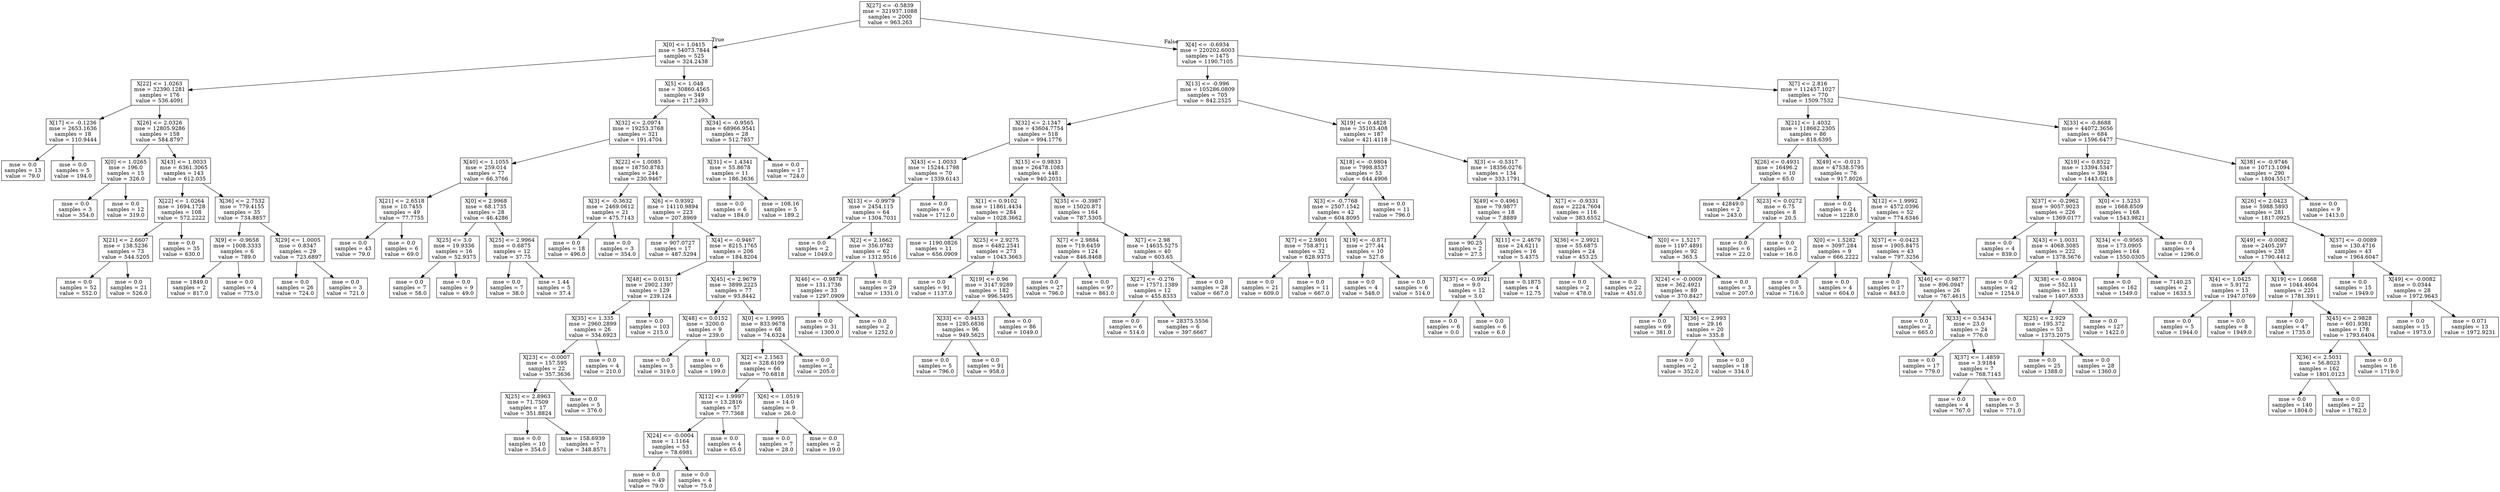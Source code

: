 digraph Tree {
node [shape=box] ;
0 [label="X[27] <= -0.5839\nmse = 321937.1088\nsamples = 2000\nvalue = 963.263"] ;
1 [label="X[0] <= 1.0415\nmse = 54073.7844\nsamples = 525\nvalue = 324.2438"] ;
0 -> 1 [labeldistance=2.5, labelangle=45, headlabel="True"] ;
2 [label="X[22] <= 1.0263\nmse = 32390.1281\nsamples = 176\nvalue = 536.4091"] ;
1 -> 2 ;
3 [label="X[17] <= -0.1236\nmse = 2653.1636\nsamples = 18\nvalue = 110.9444"] ;
2 -> 3 ;
4 [label="mse = 0.0\nsamples = 13\nvalue = 79.0"] ;
3 -> 4 ;
5 [label="mse = 0.0\nsamples = 5\nvalue = 194.0"] ;
3 -> 5 ;
6 [label="X[26] <= 2.0326\nmse = 12805.9286\nsamples = 158\nvalue = 584.8797"] ;
2 -> 6 ;
7 [label="X[0] <= 1.0265\nmse = 196.0\nsamples = 15\nvalue = 326.0"] ;
6 -> 7 ;
8 [label="mse = 0.0\nsamples = 3\nvalue = 354.0"] ;
7 -> 8 ;
9 [label="mse = 0.0\nsamples = 12\nvalue = 319.0"] ;
7 -> 9 ;
10 [label="X[43] <= 1.0033\nmse = 6361.3065\nsamples = 143\nvalue = 612.035"] ;
6 -> 10 ;
11 [label="X[22] <= 1.0264\nmse = 1694.1728\nsamples = 108\nvalue = 572.2222"] ;
10 -> 11 ;
12 [label="X[21] <= 2.6607\nmse = 138.5236\nsamples = 73\nvalue = 544.5205"] ;
11 -> 12 ;
13 [label="mse = 0.0\nsamples = 52\nvalue = 552.0"] ;
12 -> 13 ;
14 [label="mse = 0.0\nsamples = 21\nvalue = 526.0"] ;
12 -> 14 ;
15 [label="mse = 0.0\nsamples = 35\nvalue = 630.0"] ;
11 -> 15 ;
16 [label="X[36] <= 2.7532\nmse = 779.4155\nsamples = 35\nvalue = 734.8857"] ;
10 -> 16 ;
17 [label="X[9] <= -0.9658\nmse = 1008.3333\nsamples = 6\nvalue = 789.0"] ;
16 -> 17 ;
18 [label="mse = 1849.0\nsamples = 2\nvalue = 817.0"] ;
17 -> 18 ;
19 [label="mse = 0.0\nsamples = 4\nvalue = 775.0"] ;
17 -> 19 ;
20 [label="X[29] <= 1.0005\nmse = 0.8347\nsamples = 29\nvalue = 723.6897"] ;
16 -> 20 ;
21 [label="mse = 0.0\nsamples = 26\nvalue = 724.0"] ;
20 -> 21 ;
22 [label="mse = 0.0\nsamples = 3\nvalue = 721.0"] ;
20 -> 22 ;
23 [label="X[5] <= 1.048\nmse = 30860.4565\nsamples = 349\nvalue = 217.2493"] ;
1 -> 23 ;
24 [label="X[32] <= 2.0974\nmse = 19253.3768\nsamples = 321\nvalue = 191.4704"] ;
23 -> 24 ;
25 [label="X[40] <= 1.1055\nmse = 259.014\nsamples = 77\nvalue = 66.3766"] ;
24 -> 25 ;
26 [label="X[21] <= 2.6518\nmse = 10.7455\nsamples = 49\nvalue = 77.7755"] ;
25 -> 26 ;
27 [label="mse = 0.0\nsamples = 43\nvalue = 79.0"] ;
26 -> 27 ;
28 [label="mse = 0.0\nsamples = 6\nvalue = 69.0"] ;
26 -> 28 ;
29 [label="X[0] <= 2.9968\nmse = 68.1735\nsamples = 28\nvalue = 46.4286"] ;
25 -> 29 ;
30 [label="X[25] <= 3.0\nmse = 19.9336\nsamples = 16\nvalue = 52.9375"] ;
29 -> 30 ;
31 [label="mse = 0.0\nsamples = 7\nvalue = 58.0"] ;
30 -> 31 ;
32 [label="mse = 0.0\nsamples = 9\nvalue = 49.0"] ;
30 -> 32 ;
33 [label="X[25] <= 2.9964\nmse = 0.6875\nsamples = 12\nvalue = 37.75"] ;
29 -> 33 ;
34 [label="mse = 0.0\nsamples = 7\nvalue = 38.0"] ;
33 -> 34 ;
35 [label="mse = 1.44\nsamples = 5\nvalue = 37.4"] ;
33 -> 35 ;
36 [label="X[22] <= 1.0085\nmse = 18750.8783\nsamples = 244\nvalue = 230.9467"] ;
24 -> 36 ;
37 [label="X[3] <= -0.3632\nmse = 2469.0612\nsamples = 21\nvalue = 475.7143"] ;
36 -> 37 ;
38 [label="mse = 0.0\nsamples = 18\nvalue = 496.0"] ;
37 -> 38 ;
39 [label="mse = 0.0\nsamples = 3\nvalue = 354.0"] ;
37 -> 39 ;
40 [label="X[6] <= 0.9392\nmse = 14110.9894\nsamples = 223\nvalue = 207.8969"] ;
36 -> 40 ;
41 [label="mse = 907.0727\nsamples = 17\nvalue = 487.5294"] ;
40 -> 41 ;
42 [label="X[4] <= -0.9467\nmse = 8215.1765\nsamples = 206\nvalue = 184.8204"] ;
40 -> 42 ;
43 [label="X[48] <= 0.0151\nmse = 2902.1397\nsamples = 129\nvalue = 239.124"] ;
42 -> 43 ;
44 [label="X[35] <= 1.335\nmse = 2960.2899\nsamples = 26\nvalue = 334.6923"] ;
43 -> 44 ;
45 [label="X[23] <= -0.0007\nmse = 157.595\nsamples = 22\nvalue = 357.3636"] ;
44 -> 45 ;
46 [label="X[25] <= 2.8963\nmse = 71.7509\nsamples = 17\nvalue = 351.8824"] ;
45 -> 46 ;
47 [label="mse = 0.0\nsamples = 10\nvalue = 354.0"] ;
46 -> 47 ;
48 [label="mse = 158.6939\nsamples = 7\nvalue = 348.8571"] ;
46 -> 48 ;
49 [label="mse = 0.0\nsamples = 5\nvalue = 376.0"] ;
45 -> 49 ;
50 [label="mse = 0.0\nsamples = 4\nvalue = 210.0"] ;
44 -> 50 ;
51 [label="mse = 0.0\nsamples = 103\nvalue = 215.0"] ;
43 -> 51 ;
52 [label="X[45] <= 2.9679\nmse = 3899.2225\nsamples = 77\nvalue = 93.8442"] ;
42 -> 52 ;
53 [label="X[48] <= 0.0152\nmse = 3200.0\nsamples = 9\nvalue = 239.0"] ;
52 -> 53 ;
54 [label="mse = 0.0\nsamples = 3\nvalue = 319.0"] ;
53 -> 54 ;
55 [label="mse = 0.0\nsamples = 6\nvalue = 199.0"] ;
53 -> 55 ;
56 [label="X[0] <= 1.9995\nmse = 833.9678\nsamples = 68\nvalue = 74.6324"] ;
52 -> 56 ;
57 [label="X[2] <= 2.1563\nmse = 328.6109\nsamples = 66\nvalue = 70.6818"] ;
56 -> 57 ;
58 [label="X[12] <= 1.9997\nmse = 13.2816\nsamples = 57\nvalue = 77.7368"] ;
57 -> 58 ;
59 [label="X[24] <= -0.0004\nmse = 1.1164\nsamples = 53\nvalue = 78.6981"] ;
58 -> 59 ;
60 [label="mse = 0.0\nsamples = 49\nvalue = 79.0"] ;
59 -> 60 ;
61 [label="mse = 0.0\nsamples = 4\nvalue = 75.0"] ;
59 -> 61 ;
62 [label="mse = 0.0\nsamples = 4\nvalue = 65.0"] ;
58 -> 62 ;
63 [label="X[6] <= 1.0519\nmse = 14.0\nsamples = 9\nvalue = 26.0"] ;
57 -> 63 ;
64 [label="mse = 0.0\nsamples = 7\nvalue = 28.0"] ;
63 -> 64 ;
65 [label="mse = 0.0\nsamples = 2\nvalue = 19.0"] ;
63 -> 65 ;
66 [label="mse = 0.0\nsamples = 2\nvalue = 205.0"] ;
56 -> 66 ;
67 [label="X[34] <= -0.9565\nmse = 68966.9541\nsamples = 28\nvalue = 512.7857"] ;
23 -> 67 ;
68 [label="X[31] <= 1.4341\nmse = 55.8678\nsamples = 11\nvalue = 186.3636"] ;
67 -> 68 ;
69 [label="mse = 0.0\nsamples = 6\nvalue = 184.0"] ;
68 -> 69 ;
70 [label="mse = 108.16\nsamples = 5\nvalue = 189.2"] ;
68 -> 70 ;
71 [label="mse = 0.0\nsamples = 17\nvalue = 724.0"] ;
67 -> 71 ;
72 [label="X[4] <= -0.6934\nmse = 220202.6003\nsamples = 1475\nvalue = 1190.7105"] ;
0 -> 72 [labeldistance=2.5, labelangle=-45, headlabel="False"] ;
73 [label="X[13] <= -0.996\nmse = 105286.0809\nsamples = 705\nvalue = 842.2525"] ;
72 -> 73 ;
74 [label="X[32] <= 2.1347\nmse = 43604.7754\nsamples = 518\nvalue = 994.1776"] ;
73 -> 74 ;
75 [label="X[43] <= 1.0033\nmse = 15244.1798\nsamples = 70\nvalue = 1339.6143"] ;
74 -> 75 ;
76 [label="X[13] <= -0.9979\nmse = 2454.115\nsamples = 64\nvalue = 1304.7031"] ;
75 -> 76 ;
77 [label="mse = 0.0\nsamples = 2\nvalue = 1049.0"] ;
76 -> 77 ;
78 [label="X[2] <= 2.1662\nmse = 356.0783\nsamples = 62\nvalue = 1312.9516"] ;
76 -> 78 ;
79 [label="X[46] <= -0.9878\nmse = 131.1736\nsamples = 33\nvalue = 1297.0909"] ;
78 -> 79 ;
80 [label="mse = 0.0\nsamples = 31\nvalue = 1300.0"] ;
79 -> 80 ;
81 [label="mse = 0.0\nsamples = 2\nvalue = 1252.0"] ;
79 -> 81 ;
82 [label="mse = 0.0\nsamples = 29\nvalue = 1331.0"] ;
78 -> 82 ;
83 [label="mse = 0.0\nsamples = 6\nvalue = 1712.0"] ;
75 -> 83 ;
84 [label="X[15] <= 0.9833\nmse = 26478.1083\nsamples = 448\nvalue = 940.2031"] ;
74 -> 84 ;
85 [label="X[1] <= 0.9102\nmse = 11861.4434\nsamples = 284\nvalue = 1028.3662"] ;
84 -> 85 ;
86 [label="mse = 1190.0826\nsamples = 11\nvalue = 656.0909"] ;
85 -> 86 ;
87 [label="X[25] <= 2.9275\nmse = 6482.2541\nsamples = 273\nvalue = 1043.3663"] ;
85 -> 87 ;
88 [label="mse = 0.0\nsamples = 91\nvalue = 1137.0"] ;
87 -> 88 ;
89 [label="X[19] <= 0.96\nmse = 3147.9289\nsamples = 182\nvalue = 996.5495"] ;
87 -> 89 ;
90 [label="X[33] <= -0.9453\nmse = 1295.6836\nsamples = 96\nvalue = 949.5625"] ;
89 -> 90 ;
91 [label="mse = 0.0\nsamples = 5\nvalue = 796.0"] ;
90 -> 91 ;
92 [label="mse = 0.0\nsamples = 91\nvalue = 958.0"] ;
90 -> 92 ;
93 [label="mse = 0.0\nsamples = 86\nvalue = 1049.0"] ;
89 -> 93 ;
94 [label="X[35] <= -0.3987\nmse = 15020.871\nsamples = 164\nvalue = 787.5305"] ;
84 -> 94 ;
95 [label="X[7] <= 2.9884\nmse = 719.6459\nsamples = 124\nvalue = 846.8468"] ;
94 -> 95 ;
96 [label="mse = 0.0\nsamples = 27\nvalue = 796.0"] ;
95 -> 96 ;
97 [label="mse = 0.0\nsamples = 97\nvalue = 861.0"] ;
95 -> 97 ;
98 [label="X[7] <= 2.98\nmse = 14635.5275\nsamples = 40\nvalue = 603.65"] ;
94 -> 98 ;
99 [label="X[27] <= -0.276\nmse = 17571.1389\nsamples = 12\nvalue = 455.8333"] ;
98 -> 99 ;
100 [label="mse = 0.0\nsamples = 6\nvalue = 514.0"] ;
99 -> 100 ;
101 [label="mse = 28375.5556\nsamples = 6\nvalue = 397.6667"] ;
99 -> 101 ;
102 [label="mse = 0.0\nsamples = 28\nvalue = 667.0"] ;
98 -> 102 ;
103 [label="X[19] <= 0.4828\nmse = 35103.408\nsamples = 187\nvalue = 421.4118"] ;
73 -> 103 ;
104 [label="X[18] <= -0.9804\nmse = 7998.8537\nsamples = 53\nvalue = 644.4906"] ;
103 -> 104 ;
105 [label="X[3] <= -0.7768\nmse = 2507.1542\nsamples = 42\nvalue = 604.8095"] ;
104 -> 105 ;
106 [label="X[7] <= 2.9801\nmse = 758.8711\nsamples = 32\nvalue = 628.9375"] ;
105 -> 106 ;
107 [label="mse = 0.0\nsamples = 21\nvalue = 609.0"] ;
106 -> 107 ;
108 [label="mse = 0.0\nsamples = 11\nvalue = 667.0"] ;
106 -> 108 ;
109 [label="X[19] <= -0.871\nmse = 277.44\nsamples = 10\nvalue = 527.6"] ;
105 -> 109 ;
110 [label="mse = 0.0\nsamples = 4\nvalue = 548.0"] ;
109 -> 110 ;
111 [label="mse = 0.0\nsamples = 6\nvalue = 514.0"] ;
109 -> 111 ;
112 [label="mse = 0.0\nsamples = 11\nvalue = 796.0"] ;
104 -> 112 ;
113 [label="X[3] <= -0.5317\nmse = 18356.0276\nsamples = 134\nvalue = 333.1791"] ;
103 -> 113 ;
114 [label="X[49] <= 0.4961\nmse = 79.9877\nsamples = 18\nvalue = 7.8889"] ;
113 -> 114 ;
115 [label="mse = 90.25\nsamples = 2\nvalue = 27.5"] ;
114 -> 115 ;
116 [label="X[11] <= 2.4679\nmse = 24.6211\nsamples = 16\nvalue = 5.4375"] ;
114 -> 116 ;
117 [label="X[37] <= -0.9921\nmse = 9.0\nsamples = 12\nvalue = 3.0"] ;
116 -> 117 ;
118 [label="mse = 0.0\nsamples = 6\nvalue = 0.0"] ;
117 -> 118 ;
119 [label="mse = 0.0\nsamples = 6\nvalue = 6.0"] ;
117 -> 119 ;
120 [label="mse = 0.1875\nsamples = 4\nvalue = 12.75"] ;
116 -> 120 ;
121 [label="X[7] <= -0.9331\nmse = 2224.7604\nsamples = 116\nvalue = 383.6552"] ;
113 -> 121 ;
122 [label="X[36] <= 2.9921\nmse = 55.6875\nsamples = 24\nvalue = 453.25"] ;
121 -> 122 ;
123 [label="mse = 0.0\nsamples = 2\nvalue = 478.0"] ;
122 -> 123 ;
124 [label="mse = 0.0\nsamples = 22\nvalue = 451.0"] ;
122 -> 124 ;
125 [label="X[0] <= 1.5217\nmse = 1197.4891\nsamples = 92\nvalue = 365.5"] ;
121 -> 125 ;
126 [label="X[24] <= -0.0009\nmse = 362.4921\nsamples = 89\nvalue = 370.8427"] ;
125 -> 126 ;
127 [label="mse = 0.0\nsamples = 69\nvalue = 381.0"] ;
126 -> 127 ;
128 [label="X[36] <= 2.993\nmse = 29.16\nsamples = 20\nvalue = 335.8"] ;
126 -> 128 ;
129 [label="mse = 0.0\nsamples = 2\nvalue = 352.0"] ;
128 -> 129 ;
130 [label="mse = 0.0\nsamples = 18\nvalue = 334.0"] ;
128 -> 130 ;
131 [label="mse = 0.0\nsamples = 3\nvalue = 207.0"] ;
125 -> 131 ;
132 [label="X[7] <= 2.816\nmse = 112457.1027\nsamples = 770\nvalue = 1509.7532"] ;
72 -> 132 ;
133 [label="X[21] <= 1.4032\nmse = 118662.2305\nsamples = 86\nvalue = 818.6395"] ;
132 -> 133 ;
134 [label="X[26] <= 0.4931\nmse = 16496.2\nsamples = 10\nvalue = 65.0"] ;
133 -> 134 ;
135 [label="mse = 42849.0\nsamples = 2\nvalue = 243.0"] ;
134 -> 135 ;
136 [label="X[23] <= 0.0272\nmse = 6.75\nsamples = 8\nvalue = 20.5"] ;
134 -> 136 ;
137 [label="mse = 0.0\nsamples = 6\nvalue = 22.0"] ;
136 -> 137 ;
138 [label="mse = 0.0\nsamples = 2\nvalue = 16.0"] ;
136 -> 138 ;
139 [label="X[49] <= -0.013\nmse = 47538.5795\nsamples = 76\nvalue = 917.8026"] ;
133 -> 139 ;
140 [label="mse = 0.0\nsamples = 24\nvalue = 1228.0"] ;
139 -> 140 ;
141 [label="X[12] <= 1.9992\nmse = 4572.0396\nsamples = 52\nvalue = 774.6346"] ;
139 -> 141 ;
142 [label="X[0] <= 1.5282\nmse = 3097.284\nsamples = 9\nvalue = 666.2222"] ;
141 -> 142 ;
143 [label="mse = 0.0\nsamples = 5\nvalue = 716.0"] ;
142 -> 143 ;
144 [label="mse = 0.0\nsamples = 4\nvalue = 604.0"] ;
142 -> 144 ;
145 [label="X[37] <= -0.0423\nmse = 1905.8475\nsamples = 43\nvalue = 797.3256"] ;
141 -> 145 ;
146 [label="mse = 0.0\nsamples = 17\nvalue = 843.0"] ;
145 -> 146 ;
147 [label="X[46] <= -0.9877\nmse = 896.0947\nsamples = 26\nvalue = 767.4615"] ;
145 -> 147 ;
148 [label="mse = 0.0\nsamples = 2\nvalue = 665.0"] ;
147 -> 148 ;
149 [label="X[33] <= 0.5434\nmse = 23.0\nsamples = 24\nvalue = 776.0"] ;
147 -> 149 ;
150 [label="mse = 0.0\nsamples = 17\nvalue = 779.0"] ;
149 -> 150 ;
151 [label="X[37] <= 1.4859\nmse = 3.9184\nsamples = 7\nvalue = 768.7143"] ;
149 -> 151 ;
152 [label="mse = 0.0\nsamples = 4\nvalue = 767.0"] ;
151 -> 152 ;
153 [label="mse = 0.0\nsamples = 3\nvalue = 771.0"] ;
151 -> 153 ;
154 [label="X[33] <= -0.8688\nmse = 44072.3656\nsamples = 684\nvalue = 1596.6477"] ;
132 -> 154 ;
155 [label="X[19] <= 0.8522\nmse = 13394.5347\nsamples = 394\nvalue = 1443.6218"] ;
154 -> 155 ;
156 [label="X[37] <= -0.2962\nmse = 9057.9023\nsamples = 226\nvalue = 1369.0177"] ;
155 -> 156 ;
157 [label="mse = 0.0\nsamples = 4\nvalue = 839.0"] ;
156 -> 157 ;
158 [label="X[43] <= 1.0031\nmse = 4068.3085\nsamples = 222\nvalue = 1378.5676"] ;
156 -> 158 ;
159 [label="mse = 0.0\nsamples = 42\nvalue = 1254.0"] ;
158 -> 159 ;
160 [label="X[38] <= -0.9804\nmse = 552.11\nsamples = 180\nvalue = 1407.6333"] ;
158 -> 160 ;
161 [label="X[25] <= 2.929\nmse = 195.372\nsamples = 53\nvalue = 1373.2075"] ;
160 -> 161 ;
162 [label="mse = 0.0\nsamples = 25\nvalue = 1388.0"] ;
161 -> 162 ;
163 [label="mse = 0.0\nsamples = 28\nvalue = 1360.0"] ;
161 -> 163 ;
164 [label="mse = 0.0\nsamples = 127\nvalue = 1422.0"] ;
160 -> 164 ;
165 [label="X[0] <= 1.5253\nmse = 1668.8509\nsamples = 168\nvalue = 1543.9821"] ;
155 -> 165 ;
166 [label="X[34] <= -0.9565\nmse = 173.0905\nsamples = 164\nvalue = 1550.0305"] ;
165 -> 166 ;
167 [label="mse = 0.0\nsamples = 162\nvalue = 1549.0"] ;
166 -> 167 ;
168 [label="mse = 7140.25\nsamples = 2\nvalue = 1633.5"] ;
166 -> 168 ;
169 [label="mse = 0.0\nsamples = 4\nvalue = 1296.0"] ;
165 -> 169 ;
170 [label="X[38] <= -0.9746\nmse = 10713.1094\nsamples = 290\nvalue = 1804.5517"] ;
154 -> 170 ;
171 [label="X[26] <= 2.0423\nmse = 5988.5893\nsamples = 281\nvalue = 1817.0925"] ;
170 -> 171 ;
172 [label="X[49] <= -0.0082\nmse = 2405.297\nsamples = 238\nvalue = 1790.4412"] ;
171 -> 172 ;
173 [label="X[4] <= 1.0425\nmse = 5.9172\nsamples = 13\nvalue = 1947.0769"] ;
172 -> 173 ;
174 [label="mse = 0.0\nsamples = 5\nvalue = 1944.0"] ;
173 -> 174 ;
175 [label="mse = 0.0\nsamples = 8\nvalue = 1949.0"] ;
173 -> 175 ;
176 [label="X[19] <= 1.0668\nmse = 1044.4604\nsamples = 225\nvalue = 1781.3911"] ;
172 -> 176 ;
177 [label="mse = 0.0\nsamples = 47\nvalue = 1735.0"] ;
176 -> 177 ;
178 [label="X[45] <= 2.9828\nmse = 601.9381\nsamples = 178\nvalue = 1793.6404"] ;
176 -> 178 ;
179 [label="X[36] <= 2.5031\nmse = 56.8023\nsamples = 162\nvalue = 1801.0123"] ;
178 -> 179 ;
180 [label="mse = 0.0\nsamples = 140\nvalue = 1804.0"] ;
179 -> 180 ;
181 [label="mse = 0.0\nsamples = 22\nvalue = 1782.0"] ;
179 -> 181 ;
182 [label="mse = 0.0\nsamples = 16\nvalue = 1719.0"] ;
178 -> 182 ;
183 [label="X[37] <= -0.0089\nmse = 130.4716\nsamples = 43\nvalue = 1964.6047"] ;
171 -> 183 ;
184 [label="mse = 0.0\nsamples = 15\nvalue = 1949.0"] ;
183 -> 184 ;
185 [label="X[49] <= -0.0082\nmse = 0.0344\nsamples = 28\nvalue = 1972.9643"] ;
183 -> 185 ;
186 [label="mse = 0.0\nsamples = 15\nvalue = 1973.0"] ;
185 -> 186 ;
187 [label="mse = 0.071\nsamples = 13\nvalue = 1972.9231"] ;
185 -> 187 ;
188 [label="mse = 0.0\nsamples = 9\nvalue = 1413.0"] ;
170 -> 188 ;
}